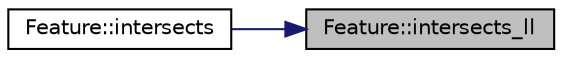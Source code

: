 digraph "Feature::intersects_ll"
{
 // LATEX_PDF_SIZE
  edge [fontname="Helvetica",fontsize="10",labelfontname="Helvetica",labelfontsize="10"];
  node [fontname="Helvetica",fontsize="10",shape=record];
  rankdir="RL";
  Node1 [label="Feature::intersects_ll",height=0.2,width=0.4,color="black", fillcolor="grey75", style="filled", fontcolor="black",tooltip=" "];
  Node1 -> Node2 [dir="back",color="midnightblue",fontsize="10",style="solid",fontname="Helvetica"];
  Node2 [label="Feature::intersects",height=0.2,width=0.4,color="black", fillcolor="white", style="filled",URL="$d7/d76/class_feature.html#a93e39a12033812be3fc30f7e9e3ab9d6",tooltip=" "];
}
